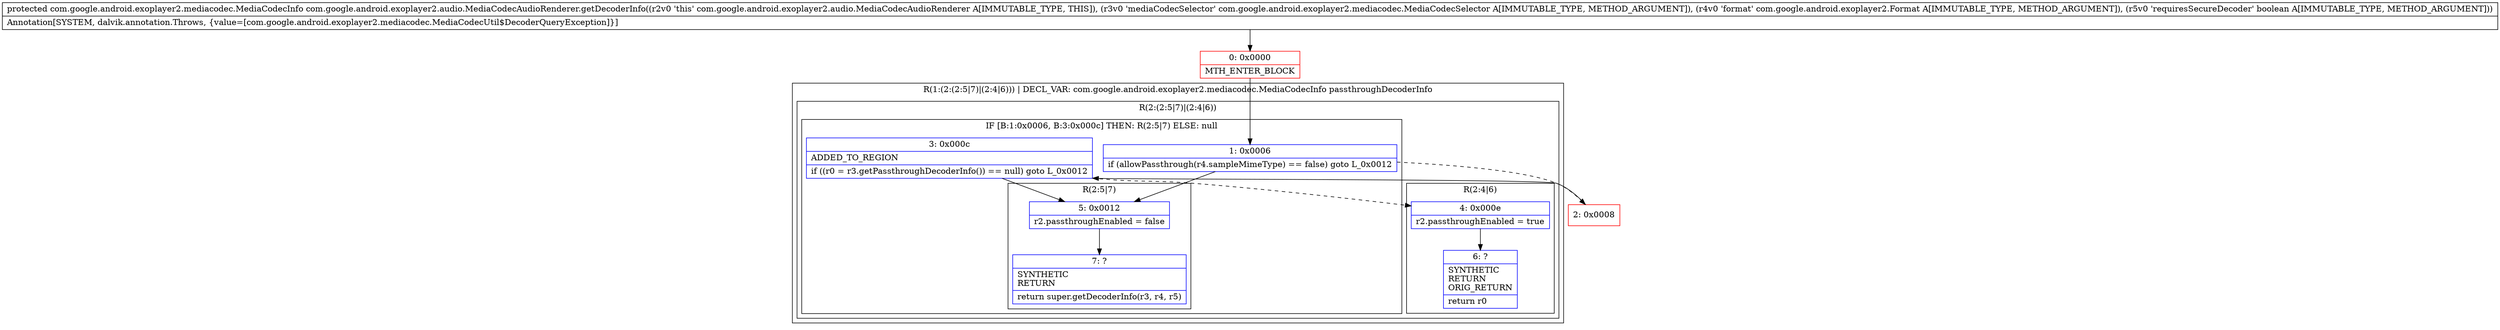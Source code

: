 digraph "CFG forcom.google.android.exoplayer2.audio.MediaCodecAudioRenderer.getDecoderInfo(Lcom\/google\/android\/exoplayer2\/mediacodec\/MediaCodecSelector;Lcom\/google\/android\/exoplayer2\/Format;Z)Lcom\/google\/android\/exoplayer2\/mediacodec\/MediaCodecInfo;" {
subgraph cluster_Region_2048456074 {
label = "R(1:(2:(2:5|7)|(2:4|6))) | DECL_VAR: com.google.android.exoplayer2.mediacodec.MediaCodecInfo passthroughDecoderInfo\l";
node [shape=record,color=blue];
subgraph cluster_Region_180256237 {
label = "R(2:(2:5|7)|(2:4|6))";
node [shape=record,color=blue];
subgraph cluster_IfRegion_902480673 {
label = "IF [B:1:0x0006, B:3:0x000c] THEN: R(2:5|7) ELSE: null";
node [shape=record,color=blue];
Node_1 [shape=record,label="{1\:\ 0x0006|if (allowPassthrough(r4.sampleMimeType) == false) goto L_0x0012\l}"];
Node_3 [shape=record,label="{3\:\ 0x000c|ADDED_TO_REGION\l|if ((r0 = r3.getPassthroughDecoderInfo()) == null) goto L_0x0012\l}"];
subgraph cluster_Region_65835634 {
label = "R(2:5|7)";
node [shape=record,color=blue];
Node_5 [shape=record,label="{5\:\ 0x0012|r2.passthroughEnabled = false\l}"];
Node_7 [shape=record,label="{7\:\ ?|SYNTHETIC\lRETURN\l|return super.getDecoderInfo(r3, r4, r5)\l}"];
}
}
subgraph cluster_Region_1046840096 {
label = "R(2:4|6)";
node [shape=record,color=blue];
Node_4 [shape=record,label="{4\:\ 0x000e|r2.passthroughEnabled = true\l}"];
Node_6 [shape=record,label="{6\:\ ?|SYNTHETIC\lRETURN\lORIG_RETURN\l|return r0\l}"];
}
}
}
Node_0 [shape=record,color=red,label="{0\:\ 0x0000|MTH_ENTER_BLOCK\l}"];
Node_2 [shape=record,color=red,label="{2\:\ 0x0008}"];
MethodNode[shape=record,label="{protected com.google.android.exoplayer2.mediacodec.MediaCodecInfo com.google.android.exoplayer2.audio.MediaCodecAudioRenderer.getDecoderInfo((r2v0 'this' com.google.android.exoplayer2.audio.MediaCodecAudioRenderer A[IMMUTABLE_TYPE, THIS]), (r3v0 'mediaCodecSelector' com.google.android.exoplayer2.mediacodec.MediaCodecSelector A[IMMUTABLE_TYPE, METHOD_ARGUMENT]), (r4v0 'format' com.google.android.exoplayer2.Format A[IMMUTABLE_TYPE, METHOD_ARGUMENT]), (r5v0 'requiresSecureDecoder' boolean A[IMMUTABLE_TYPE, METHOD_ARGUMENT]))  | Annotation[SYSTEM, dalvik.annotation.Throws, \{value=[com.google.android.exoplayer2.mediacodec.MediaCodecUtil$DecoderQueryException]\}]\l}"];
MethodNode -> Node_0;
Node_1 -> Node_2[style=dashed];
Node_1 -> Node_5;
Node_3 -> Node_4[style=dashed];
Node_3 -> Node_5;
Node_5 -> Node_7;
Node_4 -> Node_6;
Node_0 -> Node_1;
Node_2 -> Node_3;
}

